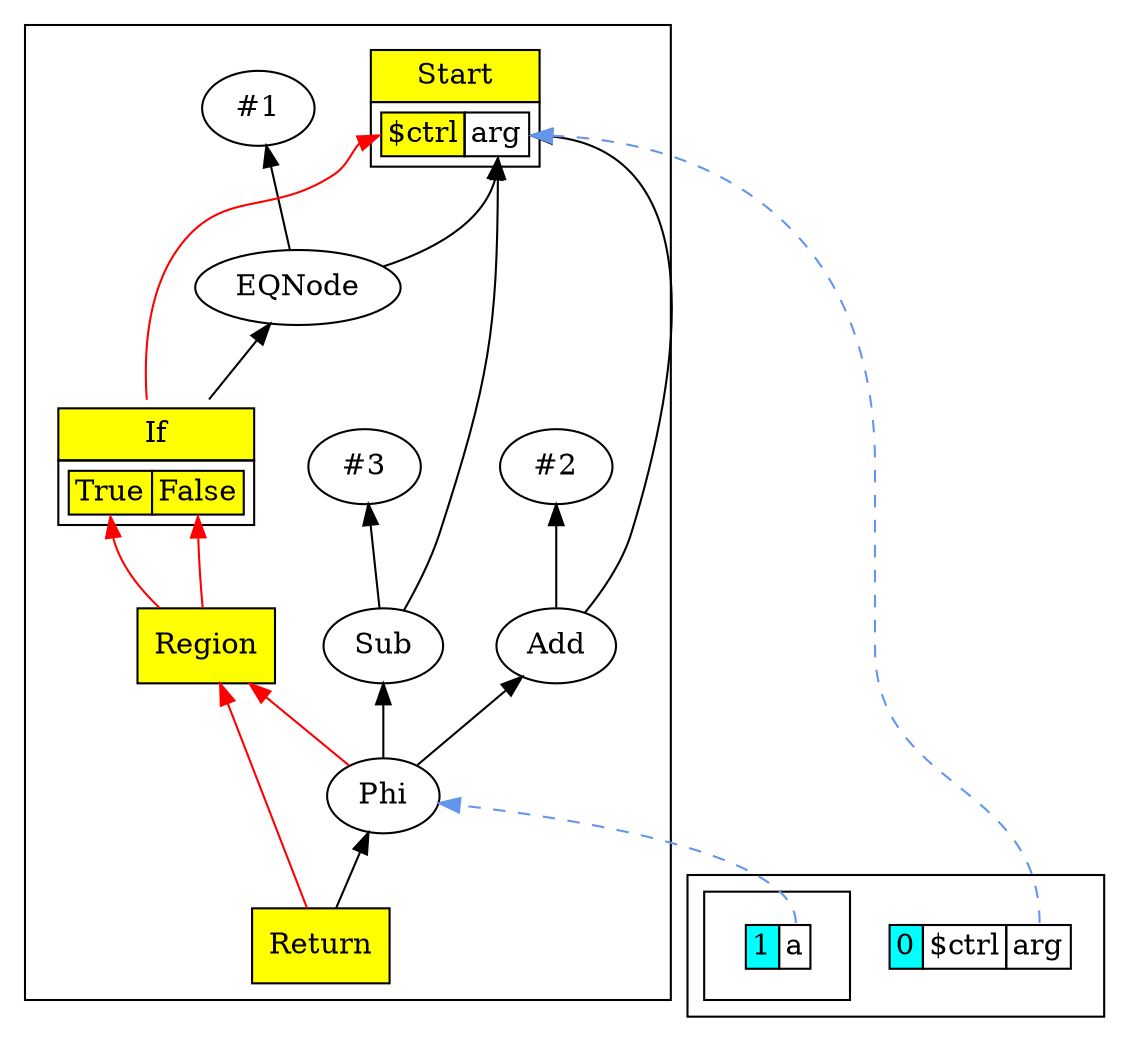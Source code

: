 digraph chapter05 {
/*
int a = 1;
if (arg == 1)
	a = arg+2;
else {
	a = arg-3;
	#showGraph;
}
return a;
#showGraph;

*/
	rankdir=BT;
	subgraph cluster_Nodes {
		Start1 [ shape=plaintext label=<
			<TABLE BORDER="0" CELLBORDER="1" CELLSPACING="0" CELLPADDING="4">
			<TR><TD BGCOLOR="yellow">Start</TD></TR>
			<TR><TD>
				<TABLE BORDER="0" CELLBORDER="1" CELLSPACING="0">
				<TR><TD PORT="p0" BGCOLOR="yellow">$ctrl</TD><TD PORT="p1">arg</TD></TR>
				</TABLE>
			</TD></TR>
			</TABLE>>
		];
		Con_5 [ label="#1" ];
		EQNode6 [ label="EQNode" ];
		If7 [ shape=plaintext label=<
			<TABLE BORDER="0" CELLBORDER="1" CELLSPACING="0" CELLPADDING="4">
			<TR><TD BGCOLOR="yellow">If</TD></TR>
			<TR><TD>
				<TABLE BORDER="0" CELLBORDER="1" CELLSPACING="0">
				<TR><TD PORT="p0" BGCOLOR="yellow">True</TD><TD PORT="p1" BGCOLOR="yellow">False</TD></TR>
				</TABLE>
			</TD></TR>
			</TABLE>>
		];
		Con_11 [ label="#2" ];
		Add12 [ label="Add" ];
		Con_13 [ label="#3" ];
		Sub14 [ label="Sub" ];
		Region15 [ shape=box style=filled fillcolor=yellow label="Region" ];
		Phi16 [ label="Phi" ];
		Return17 [ shape=box style=filled fillcolor=yellow label="Return" ];
	}
	node [shape=plaintext];
	subgraph cluster_Scope20_0 {
		Scope20_0 [label=<
			<TABLE BORDER="0" CELLBORDER="1" CELLSPACING="0">
			<TR><TD BGCOLOR="cyan">0</TD><TD PORT="Scope20_0_$ctrl">$ctrl</TD><TD PORT="Scope20_0_arg">arg</TD></TR>
			</TABLE>>];
	subgraph cluster_Scope20_1 {
		Scope20_1 [label=<
			<TABLE BORDER="0" CELLBORDER="1" CELLSPACING="0">
			<TR><TD BGCOLOR="cyan">1</TD><TD PORT="Scope20_1_a">a</TD></TR>
			</TABLE>>];
	}
	}
	EQNode6 -> Start1:p1;
	EQNode6 -> Con_5;
	If7 -> Start1:p0 [color=red];
	If7 -> EQNode6;
	Add12 -> Start1:p1;
	Add12 -> Con_11;
	Sub14 -> Start1:p1;
	Sub14 -> Con_13;
	Region15 -> If7:p0 [color=red];
	Region15 -> If7:p1 [color=red];
	Phi16 -> Region15 [color=red];
	Phi16 -> Add12;
	Phi16 -> Sub14;
	Return17 -> Region15 [color=red];
	Return17 -> Phi16;
	edge [style=dashed color=cornflowerblue];
	Scope20_0:"Scope20_0_arg" -> Start1:p1;
	Scope20_1:"Scope20_1_a" -> Phi16;
}